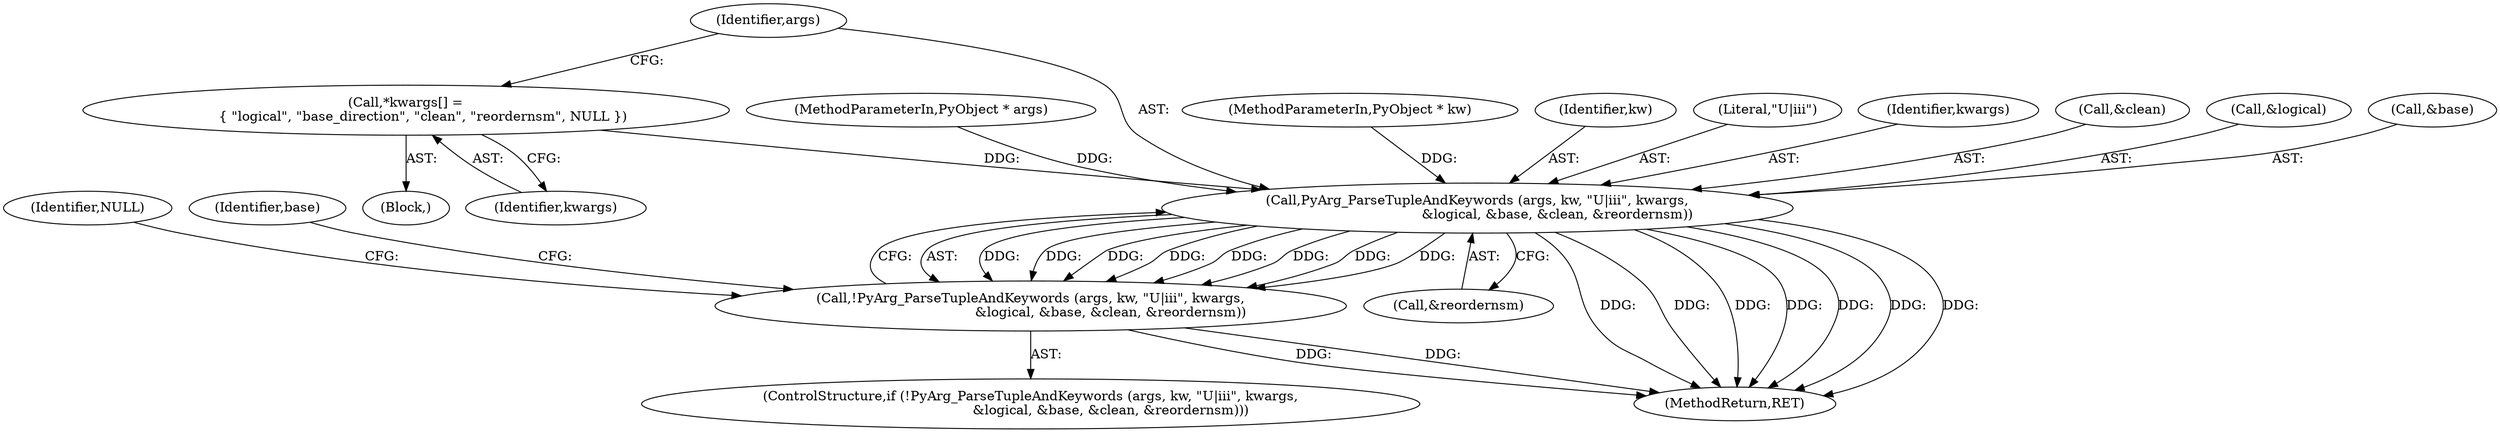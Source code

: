 digraph "0_pyfribidi_d2860c655357975e7b32d84e6b45e98f0dcecd7a_2@pointer" {
"1000127" [label="(Call,*kwargs[] =\n        { \"logical\", \"base_direction\", \"clean\", \"reordernsm\", NULL })"];
"1000131" [label="(Call,PyArg_ParseTupleAndKeywords (args, kw, \"U|iii\", kwargs,\n                                      &logical, &base, &clean, &reordernsm))"];
"1000130" [label="(Call,!PyArg_ParseTupleAndKeywords (args, kw, \"U|iii\", kwargs,\n                                      &logical, &base, &clean, &reordernsm))"];
"1000131" [label="(Call,PyArg_ParseTupleAndKeywords (args, kw, \"U|iii\", kwargs,\n                                      &logical, &base, &clean, &reordernsm))"];
"1000109" [label="(Block,)"];
"1000146" [label="(Identifier,NULL)"];
"1000140" [label="(Call,&clean)"];
"1000130" [label="(Call,!PyArg_ParseTupleAndKeywords (args, kw, \"U|iii\", kwargs,\n                                      &logical, &base, &clean, &reordernsm))"];
"1000142" [label="(Call,&reordernsm)"];
"1000136" [label="(Call,&logical)"];
"1000138" [label="(Call,&base)"];
"1000107" [label="(MethodParameterIn,PyObject * args)"];
"1000132" [label="(Identifier,args)"];
"1000108" [label="(MethodParameterIn,PyObject * kw)"];
"1000151" [label="(Identifier,base)"];
"1000127" [label="(Call,*kwargs[] =\n        { \"logical\", \"base_direction\", \"clean\", \"reordernsm\", NULL })"];
"1000133" [label="(Identifier,kw)"];
"1000129" [label="(ControlStructure,if (!PyArg_ParseTupleAndKeywords (args, kw, \"U|iii\", kwargs,\n                                      &logical, &base, &clean, &reordernsm)))"];
"1000134" [label="(Literal,\"U|iii\")"];
"1000172" [label="(MethodReturn,RET)"];
"1000128" [label="(Identifier,kwargs)"];
"1000135" [label="(Identifier,kwargs)"];
"1000127" -> "1000109"  [label="AST: "];
"1000127" -> "1000128"  [label="CFG: "];
"1000128" -> "1000127"  [label="AST: "];
"1000132" -> "1000127"  [label="CFG: "];
"1000127" -> "1000131"  [label="DDG: "];
"1000131" -> "1000130"  [label="AST: "];
"1000131" -> "1000142"  [label="CFG: "];
"1000132" -> "1000131"  [label="AST: "];
"1000133" -> "1000131"  [label="AST: "];
"1000134" -> "1000131"  [label="AST: "];
"1000135" -> "1000131"  [label="AST: "];
"1000136" -> "1000131"  [label="AST: "];
"1000138" -> "1000131"  [label="AST: "];
"1000140" -> "1000131"  [label="AST: "];
"1000142" -> "1000131"  [label="AST: "];
"1000130" -> "1000131"  [label="CFG: "];
"1000131" -> "1000172"  [label="DDG: "];
"1000131" -> "1000172"  [label="DDG: "];
"1000131" -> "1000172"  [label="DDG: "];
"1000131" -> "1000172"  [label="DDG: "];
"1000131" -> "1000172"  [label="DDG: "];
"1000131" -> "1000172"  [label="DDG: "];
"1000131" -> "1000172"  [label="DDG: "];
"1000131" -> "1000130"  [label="DDG: "];
"1000131" -> "1000130"  [label="DDG: "];
"1000131" -> "1000130"  [label="DDG: "];
"1000131" -> "1000130"  [label="DDG: "];
"1000131" -> "1000130"  [label="DDG: "];
"1000131" -> "1000130"  [label="DDG: "];
"1000131" -> "1000130"  [label="DDG: "];
"1000131" -> "1000130"  [label="DDG: "];
"1000107" -> "1000131"  [label="DDG: "];
"1000108" -> "1000131"  [label="DDG: "];
"1000130" -> "1000129"  [label="AST: "];
"1000146" -> "1000130"  [label="CFG: "];
"1000151" -> "1000130"  [label="CFG: "];
"1000130" -> "1000172"  [label="DDG: "];
"1000130" -> "1000172"  [label="DDG: "];
}
